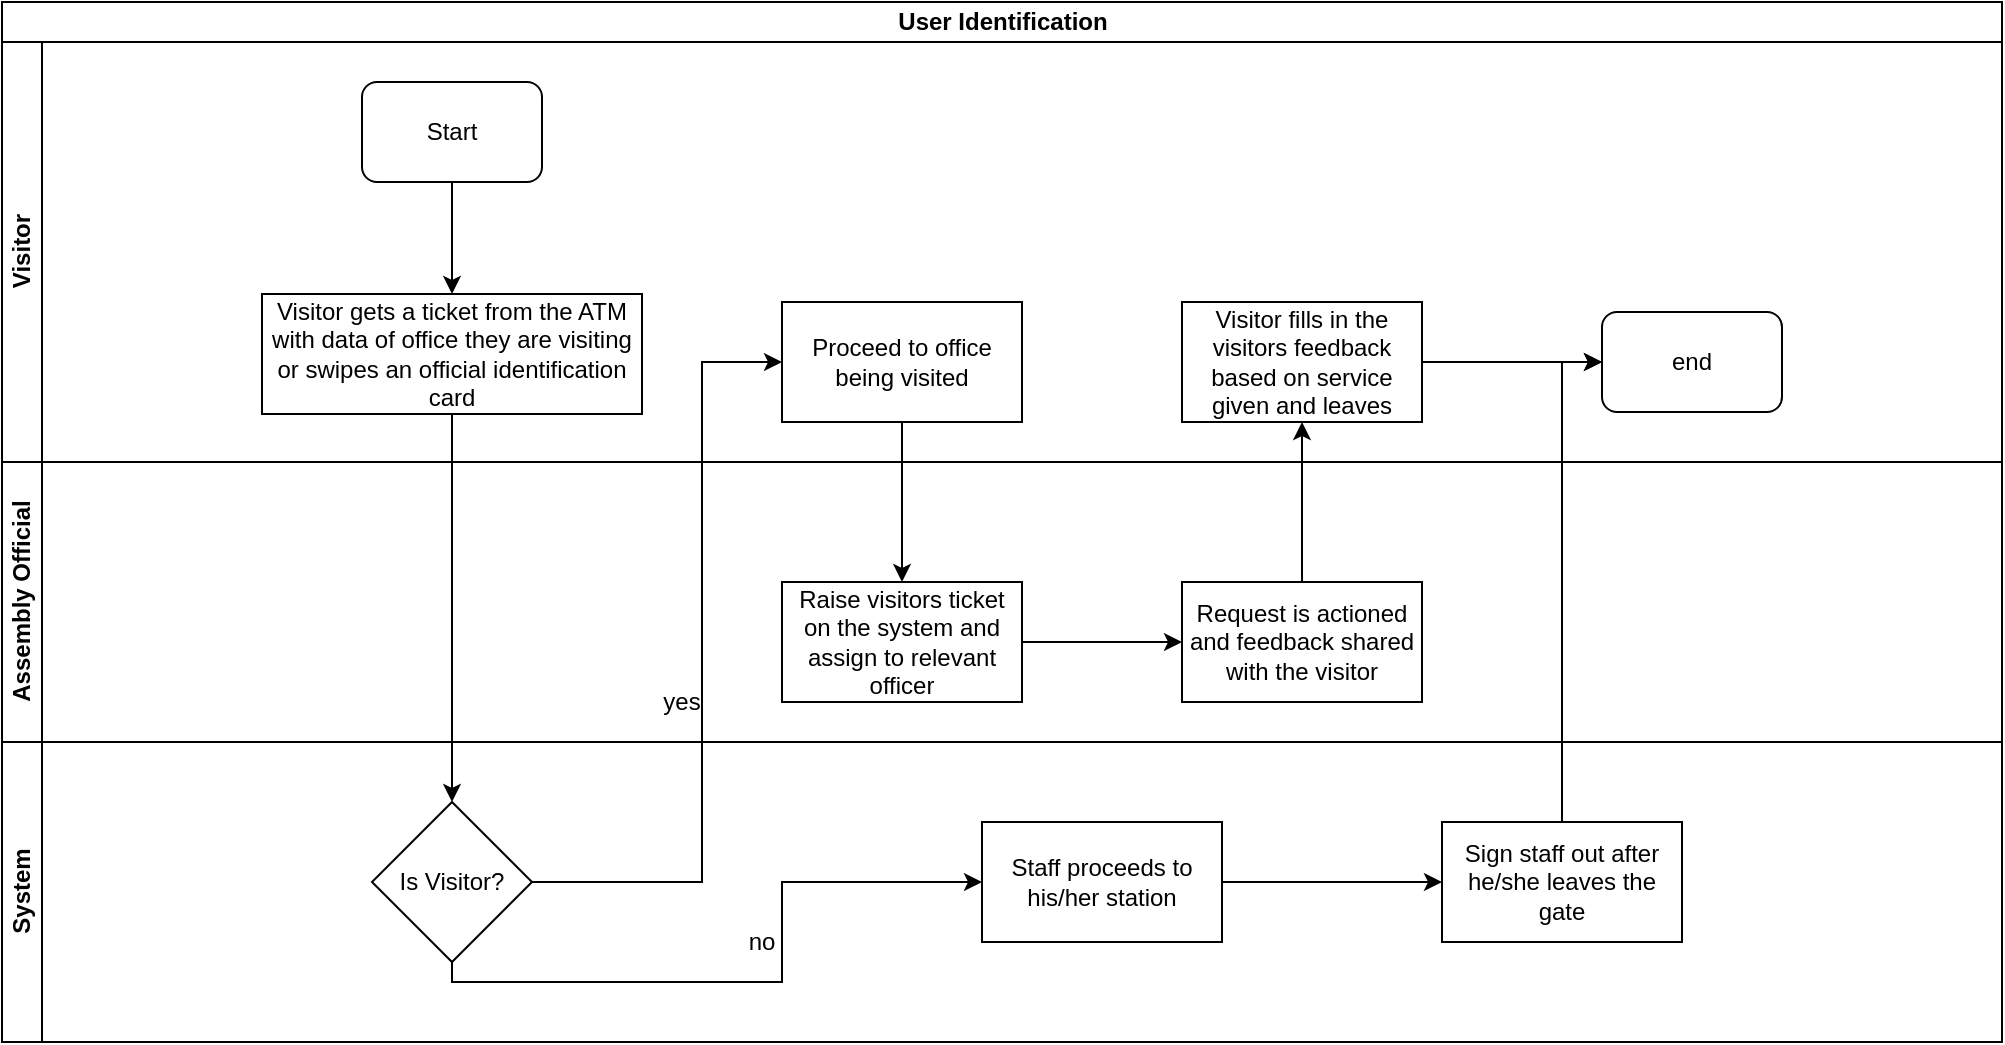 <mxfile version="13.7.7" type="github">
  <diagram id="81YpzC_83BNfYNc4djCM" name="Page-1">
    <mxGraphModel dx="910" dy="487" grid="1" gridSize="10" guides="1" tooltips="1" connect="1" arrows="1" fold="1" page="1" pageScale="1" pageWidth="1169" pageHeight="827" math="0" shadow="0">
      <root>
        <mxCell id="0" />
        <mxCell id="1" parent="0" />
        <mxCell id="Zg9ji1YqqEVHYiAWaqbM-1" value="User Identification" style="swimlane;html=1;childLayout=stackLayout;resizeParent=1;resizeParentMax=0;horizontal=1;startSize=20;horizontalStack=0;" vertex="1" parent="1">
          <mxGeometry x="50" y="40" width="1000" height="520" as="geometry" />
        </mxCell>
        <mxCell id="Zg9ji1YqqEVHYiAWaqbM-2" value="Visitor" style="swimlane;html=1;startSize=20;horizontal=0;" vertex="1" parent="Zg9ji1YqqEVHYiAWaqbM-1">
          <mxGeometry y="20" width="1000" height="210" as="geometry" />
        </mxCell>
        <mxCell id="Zg9ji1YqqEVHYiAWaqbM-5" value="Start" style="rounded=1;whiteSpace=wrap;html=1;" vertex="1" parent="Zg9ji1YqqEVHYiAWaqbM-2">
          <mxGeometry x="180" y="20" width="90" height="50" as="geometry" />
        </mxCell>
        <mxCell id="Zg9ji1YqqEVHYiAWaqbM-18" value="end" style="rounded=1;whiteSpace=wrap;html=1;" vertex="1" parent="Zg9ji1YqqEVHYiAWaqbM-2">
          <mxGeometry x="800" y="135" width="90" height="50" as="geometry" />
        </mxCell>
        <mxCell id="Zg9ji1YqqEVHYiAWaqbM-8" value="Visitor gets a ticket from the ATM with data of office they are visiting or swipes an official identification card" style="rounded=0;whiteSpace=wrap;html=1;" vertex="1" parent="Zg9ji1YqqEVHYiAWaqbM-2">
          <mxGeometry x="130" y="126" width="190" height="60" as="geometry" />
        </mxCell>
        <mxCell id="Zg9ji1YqqEVHYiAWaqbM-7" value="" style="edgeStyle=orthogonalEdgeStyle;rounded=0;orthogonalLoop=1;jettySize=auto;html=1;entryX=0.5;entryY=0;entryDx=0;entryDy=0;" edge="1" parent="Zg9ji1YqqEVHYiAWaqbM-2" source="Zg9ji1YqqEVHYiAWaqbM-5" target="Zg9ji1YqqEVHYiAWaqbM-8">
          <mxGeometry relative="1" as="geometry">
            <mxPoint x="225" y="145" as="targetPoint" />
          </mxGeometry>
        </mxCell>
        <mxCell id="Zg9ji1YqqEVHYiAWaqbM-11" value="Proceed to office being visited" style="whiteSpace=wrap;html=1;rounded=0;" vertex="1" parent="Zg9ji1YqqEVHYiAWaqbM-2">
          <mxGeometry x="390" y="130" width="120" height="60" as="geometry" />
        </mxCell>
        <mxCell id="Zg9ji1YqqEVHYiAWaqbM-3" value="Assembly Official" style="swimlane;html=1;startSize=20;horizontal=0;" vertex="1" parent="Zg9ji1YqqEVHYiAWaqbM-1">
          <mxGeometry y="230" width="1000" height="140" as="geometry" />
        </mxCell>
        <mxCell id="Zg9ji1YqqEVHYiAWaqbM-13" value="yes" style="text;html=1;strokeColor=none;fillColor=none;align=center;verticalAlign=middle;whiteSpace=wrap;rounded=0;" vertex="1" parent="Zg9ji1YqqEVHYiAWaqbM-3">
          <mxGeometry x="320" y="110" width="40" height="20" as="geometry" />
        </mxCell>
        <mxCell id="Zg9ji1YqqEVHYiAWaqbM-33" value="Raise visitors ticket on the system and assign to relevant officer" style="whiteSpace=wrap;html=1;rounded=0;" vertex="1" parent="Zg9ji1YqqEVHYiAWaqbM-3">
          <mxGeometry x="390" y="60" width="120" height="60" as="geometry" />
        </mxCell>
        <mxCell id="Zg9ji1YqqEVHYiAWaqbM-4" value="System" style="swimlane;html=1;startSize=20;horizontal=0;" vertex="1" parent="Zg9ji1YqqEVHYiAWaqbM-1">
          <mxGeometry y="370" width="1000" height="150" as="geometry" />
        </mxCell>
        <mxCell id="Zg9ji1YqqEVHYiAWaqbM-29" value="Sign staff out after he/she leaves the gate" style="whiteSpace=wrap;html=1;rounded=0;" vertex="1" parent="Zg9ji1YqqEVHYiAWaqbM-4">
          <mxGeometry x="720" y="40" width="120" height="60" as="geometry" />
        </mxCell>
        <mxCell id="Zg9ji1YqqEVHYiAWaqbM-24" value="Staff proceeds to his/her station" style="whiteSpace=wrap;html=1;rounded=0;" vertex="1" parent="Zg9ji1YqqEVHYiAWaqbM-4">
          <mxGeometry x="490" y="40" width="120" height="60" as="geometry" />
        </mxCell>
        <mxCell id="Zg9ji1YqqEVHYiAWaqbM-9" value="Is Visitor?" style="rhombus;whiteSpace=wrap;html=1;rounded=0;" vertex="1" parent="Zg9ji1YqqEVHYiAWaqbM-4">
          <mxGeometry x="185" y="30" width="80" height="80" as="geometry" />
        </mxCell>
        <mxCell id="Zg9ji1YqqEVHYiAWaqbM-25" value="" style="edgeStyle=orthogonalEdgeStyle;rounded=0;orthogonalLoop=1;jettySize=auto;html=1;" edge="1" parent="Zg9ji1YqqEVHYiAWaqbM-4" source="Zg9ji1YqqEVHYiAWaqbM-9" target="Zg9ji1YqqEVHYiAWaqbM-24">
          <mxGeometry relative="1" as="geometry">
            <Array as="points">
              <mxPoint x="225" y="120" />
              <mxPoint x="390" y="120" />
              <mxPoint x="390" y="70" />
            </Array>
          </mxGeometry>
        </mxCell>
        <mxCell id="Zg9ji1YqqEVHYiAWaqbM-28" value="no" style="text;html=1;strokeColor=none;fillColor=none;align=center;verticalAlign=middle;whiteSpace=wrap;rounded=0;" vertex="1" parent="Zg9ji1YqqEVHYiAWaqbM-4">
          <mxGeometry x="360" y="90" width="40" height="20" as="geometry" />
        </mxCell>
        <mxCell id="Zg9ji1YqqEVHYiAWaqbM-30" value="" style="edgeStyle=orthogonalEdgeStyle;rounded=0;orthogonalLoop=1;jettySize=auto;html=1;" edge="1" parent="Zg9ji1YqqEVHYiAWaqbM-4" source="Zg9ji1YqqEVHYiAWaqbM-24" target="Zg9ji1YqqEVHYiAWaqbM-29">
          <mxGeometry relative="1" as="geometry" />
        </mxCell>
        <mxCell id="Zg9ji1YqqEVHYiAWaqbM-10" value="" style="edgeStyle=orthogonalEdgeStyle;rounded=0;orthogonalLoop=1;jettySize=auto;html=1;" edge="1" parent="Zg9ji1YqqEVHYiAWaqbM-1" source="Zg9ji1YqqEVHYiAWaqbM-8" target="Zg9ji1YqqEVHYiAWaqbM-9">
          <mxGeometry relative="1" as="geometry" />
        </mxCell>
        <mxCell id="Zg9ji1YqqEVHYiAWaqbM-12" value="" style="edgeStyle=orthogonalEdgeStyle;rounded=0;orthogonalLoop=1;jettySize=auto;html=1;" edge="1" parent="Zg9ji1YqqEVHYiAWaqbM-1" source="Zg9ji1YqqEVHYiAWaqbM-9" target="Zg9ji1YqqEVHYiAWaqbM-11">
          <mxGeometry relative="1" as="geometry">
            <Array as="points">
              <mxPoint x="350" y="440" />
              <mxPoint x="350" y="180" />
            </Array>
          </mxGeometry>
        </mxCell>
        <mxCell id="Zg9ji1YqqEVHYiAWaqbM-34" value="" style="edgeStyle=orthogonalEdgeStyle;rounded=0;orthogonalLoop=1;jettySize=auto;html=1;" edge="1" parent="Zg9ji1YqqEVHYiAWaqbM-1" source="Zg9ji1YqqEVHYiAWaqbM-11" target="Zg9ji1YqqEVHYiAWaqbM-33">
          <mxGeometry relative="1" as="geometry" />
        </mxCell>
        <mxCell id="Zg9ji1YqqEVHYiAWaqbM-32" value="" style="edgeStyle=orthogonalEdgeStyle;rounded=0;orthogonalLoop=1;jettySize=auto;html=1;entryX=0;entryY=0.5;entryDx=0;entryDy=0;" edge="1" parent="Zg9ji1YqqEVHYiAWaqbM-1" source="Zg9ji1YqqEVHYiAWaqbM-29" target="Zg9ji1YqqEVHYiAWaqbM-18">
          <mxGeometry relative="1" as="geometry">
            <mxPoint x="850" y="340" as="targetPoint" />
            <Array as="points">
              <mxPoint x="780" y="180" />
            </Array>
          </mxGeometry>
        </mxCell>
        <mxCell id="Zg9ji1YqqEVHYiAWaqbM-17" value="" style="edgeStyle=orthogonalEdgeStyle;rounded=0;orthogonalLoop=1;jettySize=auto;html=1;entryX=0;entryY=0.5;entryDx=0;entryDy=0;" edge="1" parent="1" source="Zg9ji1YqqEVHYiAWaqbM-14" target="Zg9ji1YqqEVHYiAWaqbM-18">
          <mxGeometry relative="1" as="geometry">
            <mxPoint x="850" y="220" as="targetPoint" />
          </mxGeometry>
        </mxCell>
        <mxCell id="Zg9ji1YqqEVHYiAWaqbM-14" value="Visitor fills in the visitors feedback based on service given and leaves" style="whiteSpace=wrap;html=1;rounded=0;" vertex="1" parent="1">
          <mxGeometry x="640" y="190" width="120" height="60" as="geometry" />
        </mxCell>
        <mxCell id="Zg9ji1YqqEVHYiAWaqbM-37" value="" style="edgeStyle=orthogonalEdgeStyle;rounded=0;orthogonalLoop=1;jettySize=auto;html=1;" edge="1" parent="1" source="Zg9ji1YqqEVHYiAWaqbM-35" target="Zg9ji1YqqEVHYiAWaqbM-14">
          <mxGeometry relative="1" as="geometry" />
        </mxCell>
        <mxCell id="Zg9ji1YqqEVHYiAWaqbM-35" value="Request is actioned and feedback shared with the visitor" style="whiteSpace=wrap;html=1;rounded=0;" vertex="1" parent="1">
          <mxGeometry x="640" y="330" width="120" height="60" as="geometry" />
        </mxCell>
        <mxCell id="Zg9ji1YqqEVHYiAWaqbM-36" value="" style="edgeStyle=orthogonalEdgeStyle;rounded=0;orthogonalLoop=1;jettySize=auto;html=1;" edge="1" parent="1" source="Zg9ji1YqqEVHYiAWaqbM-33" target="Zg9ji1YqqEVHYiAWaqbM-35">
          <mxGeometry relative="1" as="geometry" />
        </mxCell>
      </root>
    </mxGraphModel>
  </diagram>
</mxfile>
